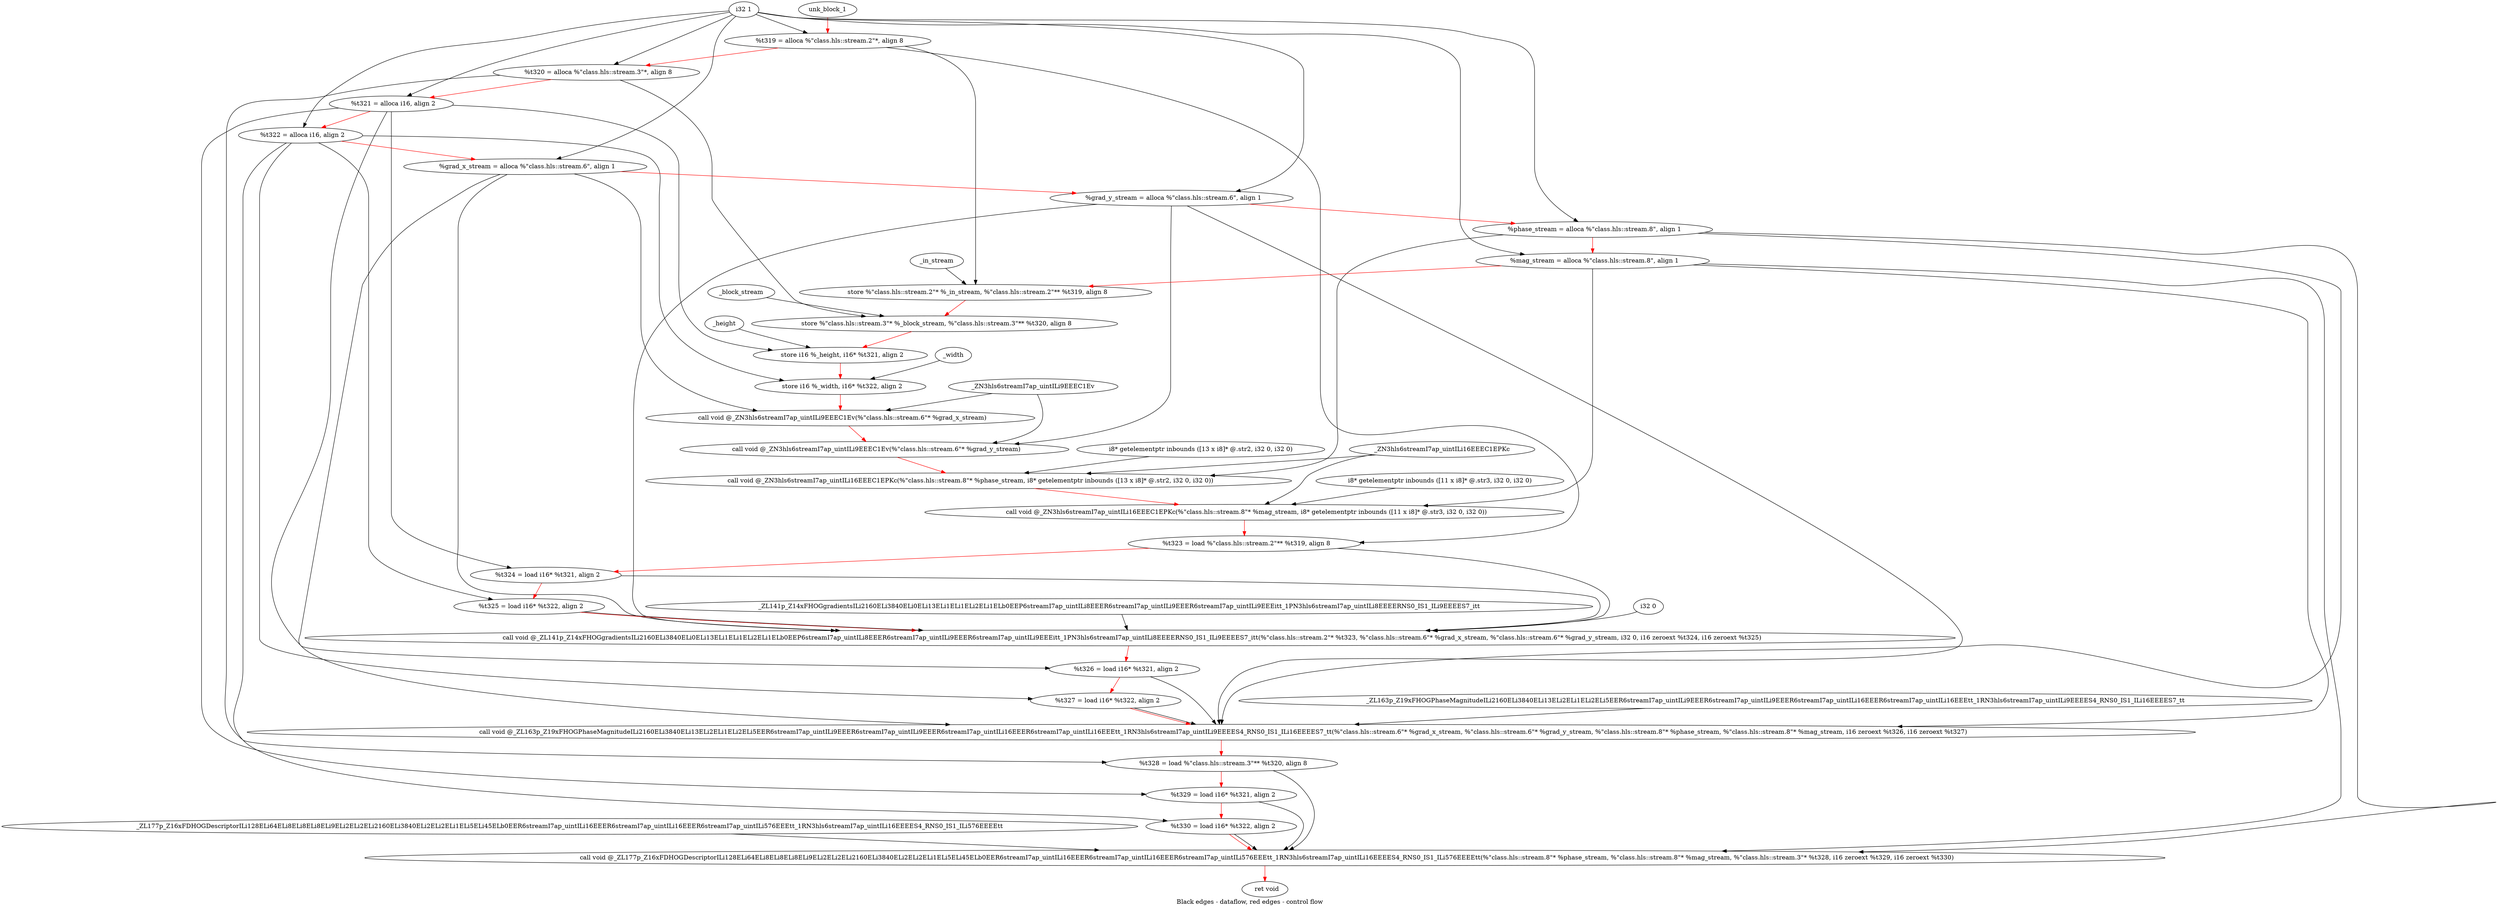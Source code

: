 digraph G {
compound=true
label="Black edges - dataflow, red edges - control flow"
"t319" [label="  %t319 = alloca %\"class.hls::stream.2\"*, align 8"]
"t320" [label="  %t320 = alloca %\"class.hls::stream.3\"*, align 8"]
"t321" [label="  %t321 = alloca i16, align 2"]
"t322" [label="  %t322 = alloca i16, align 2"]
"grad_x_stream" [label="  %grad_x_stream = alloca %\"class.hls::stream.6\", align 1"]
"grad_y_stream" [label="  %grad_y_stream = alloca %\"class.hls::stream.6\", align 1"]
"phase_stream" [label="  %phase_stream = alloca %\"class.hls::stream.8\", align 1"]
"mag_stream" [label="  %mag_stream = alloca %\"class.hls::stream.8\", align 1"]
"_1" [label="  store %\"class.hls::stream.2\"* %_in_stream, %\"class.hls::stream.2\"** %t319, align 8"]
"_2" [label="  store %\"class.hls::stream.3\"* %_block_stream, %\"class.hls::stream.3\"** %t320, align 8"]
"_3" [label="  store i16 %_height, i16* %t321, align 2"]
"_4" [label="  store i16 %_width, i16* %t322, align 2"]
"_5" [label="  call void @_ZN3hls6streamI7ap_uintILi9EEEC1Ev(%\"class.hls::stream.6\"* %grad_x_stream)"]
"_6" [label="  call void @_ZN3hls6streamI7ap_uintILi9EEEC1Ev(%\"class.hls::stream.6\"* %grad_y_stream)"]
"_7" [label="  call void @_ZN3hls6streamI7ap_uintILi16EEEC1EPKc(%\"class.hls::stream.8\"* %phase_stream, i8* getelementptr inbounds ([13 x i8]* @.str2, i32 0, i32 0))"]
"_8" [label="  call void @_ZN3hls6streamI7ap_uintILi16EEEC1EPKc(%\"class.hls::stream.8\"* %mag_stream, i8* getelementptr inbounds ([11 x i8]* @.str3, i32 0, i32 0))"]
"t323" [label="  %t323 = load %\"class.hls::stream.2\"** %t319, align 8"]
"t324" [label="  %t324 = load i16* %t321, align 2"]
"t325" [label="  %t325 = load i16* %t322, align 2"]
"_9" [label="  call void @_ZL141p_Z14xFHOGgradientsILi2160ELi3840ELi0ELi13ELi1ELi1ELi2ELi1ELb0EEP6streamI7ap_uintILi8EEER6streamI7ap_uintILi9EEER6streamI7ap_uintILi9EEEitt_1PN3hls6streamI7ap_uintILi8EEEERNS0_IS1_ILi9EEEES7_itt(%\"class.hls::stream.2\"* %t323, %\"class.hls::stream.6\"* %grad_x_stream, %\"class.hls::stream.6\"* %grad_y_stream, i32 0, i16 zeroext %t324, i16 zeroext %t325)"]
"t326" [label="  %t326 = load i16* %t321, align 2"]
"t327" [label="  %t327 = load i16* %t322, align 2"]
"_10" [label="  call void @_ZL163p_Z19xFHOGPhaseMagnitudeILi2160ELi3840ELi13ELi2ELi1ELi2ELi5EER6streamI7ap_uintILi9EEER6streamI7ap_uintILi9EEER6streamI7ap_uintILi16EEER6streamI7ap_uintILi16EEEtt_1RN3hls6streamI7ap_uintILi9EEEES4_RNS0_IS1_ILi16EEEES7_tt(%\"class.hls::stream.6\"* %grad_x_stream, %\"class.hls::stream.6\"* %grad_y_stream, %\"class.hls::stream.8\"* %phase_stream, %\"class.hls::stream.8\"* %mag_stream, i16 zeroext %t326, i16 zeroext %t327)"]
"t328" [label="  %t328 = load %\"class.hls::stream.3\"** %t320, align 8"]
"t329" [label="  %t329 = load i16* %t321, align 2"]
"t330" [label="  %t330 = load i16* %t322, align 2"]
"_11" [label="  call void @_ZL177p_Z16xFDHOGDescriptorILi128ELi64ELi8ELi8ELi8ELi9ELi2ELi2ELi2160ELi3840ELi2ELi2ELi1ELi5ELi45ELb0EER6streamI7ap_uintILi16EEER6streamI7ap_uintILi16EEER6streamI7ap_uintILi576EEEtt_1RN3hls6streamI7ap_uintILi16EEEES4_RNS0_IS1_ILi576EEEEtt(%\"class.hls::stream.8\"* %phase_stream, %\"class.hls::stream.8\"* %mag_stream, %\"class.hls::stream.3\"* %t328, i16 zeroext %t329, i16 zeroext %t330)"]
"_12" [label="  ret void"]
"unk_block_1" -> "t319"[color=red]
"i32 1" -> "t319"
"t319" -> "t320"[color=red weight=2]
"i32 1" -> "t320"
"t320" -> "t321"[color=red weight=2]
"i32 1" -> "t321"
"t321" -> "t322"[color=red weight=2]
"i32 1" -> "t322"
"t322" -> "grad_x_stream"[color=red weight=2]
"i32 1" -> "grad_x_stream"
"grad_x_stream" -> "grad_y_stream"[color=red weight=2]
"i32 1" -> "grad_y_stream"
"grad_y_stream" -> "phase_stream"[color=red weight=2]
"i32 1" -> "phase_stream"
"phase_stream" -> "mag_stream"[color=red weight=2]
"i32 1" -> "mag_stream"
"mag_stream" -> "_1"[color=red weight=2]
"_in_stream" -> "_1"
"t319" -> "_1"
"_1" -> "_2"[color=red weight=2]
"_block_stream" -> "_2"
"t320" -> "_2"
"_2" -> "_3"[color=red weight=2]
"_height" -> "_3"
"t321" -> "_3"
"_3" -> "_4"[color=red weight=2]
"_width" -> "_4"
"t322" -> "_4"
"_4" -> "_5"[color=red weight=2]
"grad_x_stream" -> "_5"
"_ZN3hls6streamI7ap_uintILi9EEEC1Ev" -> "_5"
"_5" -> "_6"[color=red weight=2]
"grad_y_stream" -> "_6"
"_ZN3hls6streamI7ap_uintILi9EEEC1Ev" -> "_6"
"_6" -> "_7"[color=red weight=2]
"phase_stream" -> "_7"
"i8* getelementptr inbounds ([13 x i8]* @.str2, i32 0, i32 0)" -> "_7"
"_ZN3hls6streamI7ap_uintILi16EEEC1EPKc" -> "_7"
"_7" -> "_8"[color=red weight=2]
"mag_stream" -> "_8"
"i8* getelementptr inbounds ([11 x i8]* @.str3, i32 0, i32 0)" -> "_8"
"_ZN3hls6streamI7ap_uintILi16EEEC1EPKc" -> "_8"
"_8" -> "t323"[color=red weight=2]
"t319" -> "t323"
"t323" -> "t324"[color=red weight=2]
"t321" -> "t324"
"t324" -> "t325"[color=red weight=2]
"t322" -> "t325"
"t325" -> "_9"[color=red weight=2]
"t323" -> "_9"
"grad_x_stream" -> "_9"
"grad_y_stream" -> "_9"
"i32 0" -> "_9"
"t324" -> "_9"
"t325" -> "_9"
"_ZL141p_Z14xFHOGgradientsILi2160ELi3840ELi0ELi13ELi1ELi1ELi2ELi1ELb0EEP6streamI7ap_uintILi8EEER6streamI7ap_uintILi9EEER6streamI7ap_uintILi9EEEitt_1PN3hls6streamI7ap_uintILi8EEEERNS0_IS1_ILi9EEEES7_itt" -> "_9"
"_9" -> "t326"[color=red weight=2]
"t321" -> "t326"
"t326" -> "t327"[color=red weight=2]
"t322" -> "t327"
"t327" -> "_10"[color=red weight=2]
"grad_x_stream" -> "_10"
"grad_y_stream" -> "_10"
"phase_stream" -> "_10"
"mag_stream" -> "_10"
"t326" -> "_10"
"t327" -> "_10"
"_ZL163p_Z19xFHOGPhaseMagnitudeILi2160ELi3840ELi13ELi2ELi1ELi2ELi5EER6streamI7ap_uintILi9EEER6streamI7ap_uintILi9EEER6streamI7ap_uintILi16EEER6streamI7ap_uintILi16EEEtt_1RN3hls6streamI7ap_uintILi9EEEES4_RNS0_IS1_ILi16EEEES7_tt" -> "_10"
"_10" -> "t328"[color=red weight=2]
"t320" -> "t328"
"t328" -> "t329"[color=red weight=2]
"t321" -> "t329"
"t329" -> "t330"[color=red weight=2]
"t322" -> "t330"
"t330" -> "_11"[color=red weight=2]
"phase_stream" -> "_11"
"mag_stream" -> "_11"
"t328" -> "_11"
"t329" -> "_11"
"t330" -> "_11"
"_ZL177p_Z16xFDHOGDescriptorILi128ELi64ELi8ELi8ELi8ELi9ELi2ELi2ELi2160ELi3840ELi2ELi2ELi1ELi5ELi45ELb0EER6streamI7ap_uintILi16EEER6streamI7ap_uintILi16EEER6streamI7ap_uintILi576EEEtt_1RN3hls6streamI7ap_uintILi16EEEES4_RNS0_IS1_ILi576EEEEtt" -> "_11"
"_11" -> "_12"[color=red weight=2]

}
